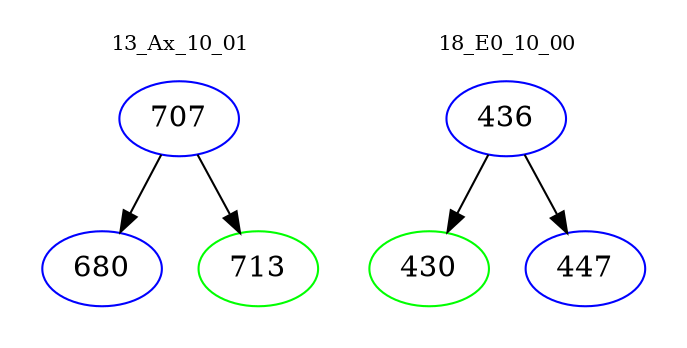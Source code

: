 digraph{
subgraph cluster_0 {
color = white
label = "13_Ax_10_01";
fontsize=10;
T0_707 [label="707", color="blue"]
T0_707 -> T0_680 [color="black"]
T0_680 [label="680", color="blue"]
T0_707 -> T0_713 [color="black"]
T0_713 [label="713", color="green"]
}
subgraph cluster_1 {
color = white
label = "18_E0_10_00";
fontsize=10;
T1_436 [label="436", color="blue"]
T1_436 -> T1_430 [color="black"]
T1_430 [label="430", color="green"]
T1_436 -> T1_447 [color="black"]
T1_447 [label="447", color="blue"]
}
}
